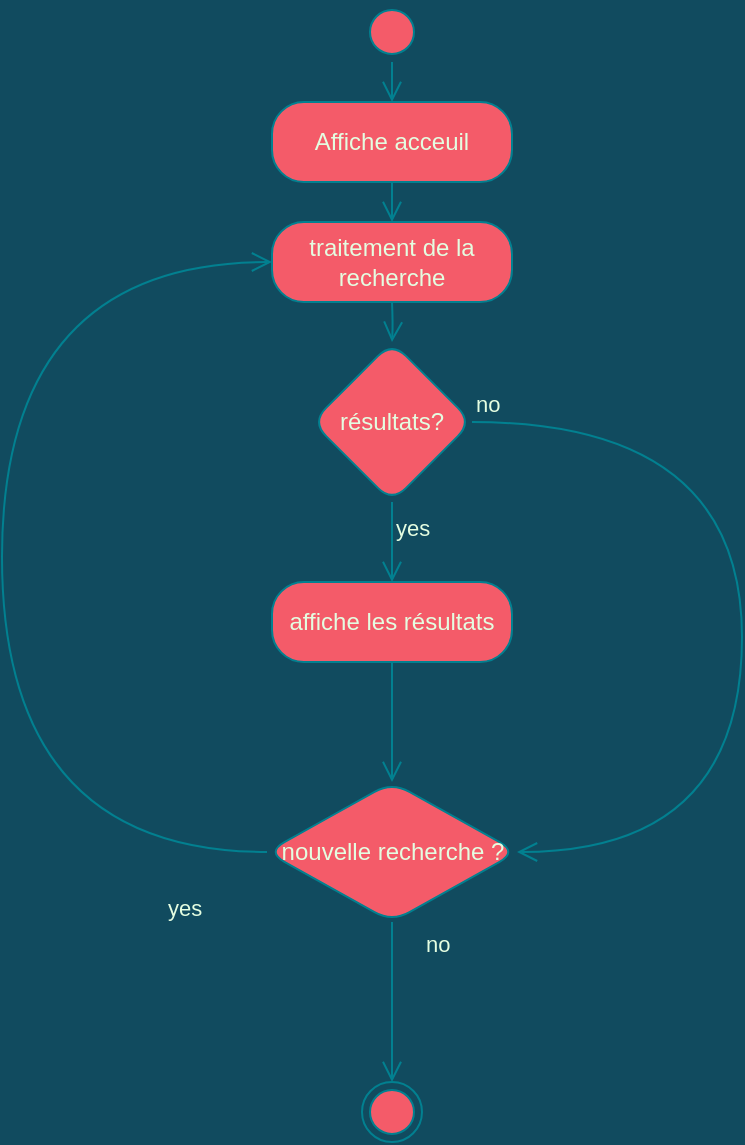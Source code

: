 <mxfile version="14.8.0" type="github">
  <diagram id="6if-rkM5jnVLLxjynNPn" name="Page-1">
    <mxGraphModel dx="846" dy="551" grid="1" gridSize="10" guides="1" tooltips="1" connect="1" arrows="1" fold="1" page="1" pageScale="1" pageWidth="850" pageHeight="1100" background="#114B5F" math="0" shadow="0">
      <root>
        <mxCell id="0" />
        <mxCell id="1" parent="0" />
        <mxCell id="GS85XFRzAfh65JmA1hJK-1" value="" style="ellipse;html=1;shape=startState;fillColor=#F45B69;strokeColor=#028090;fontColor=#E4FDE1;rounded=1;" vertex="1" parent="1">
          <mxGeometry x="360" y="30" width="30" height="30" as="geometry" />
        </mxCell>
        <mxCell id="GS85XFRzAfh65JmA1hJK-2" value="" style="edgeStyle=orthogonalEdgeStyle;html=1;verticalAlign=bottom;endArrow=open;endSize=8;strokeColor=#028090;entryX=0.5;entryY=0;entryDx=0;entryDy=0;labelBackgroundColor=#114B5F;fontColor=#E4FDE1;curved=1;" edge="1" source="GS85XFRzAfh65JmA1hJK-1" parent="1" target="GS85XFRzAfh65JmA1hJK-3">
          <mxGeometry relative="1" as="geometry">
            <mxPoint x="375" y="120" as="targetPoint" />
          </mxGeometry>
        </mxCell>
        <mxCell id="GS85XFRzAfh65JmA1hJK-3" value="Affiche acceuil" style="whiteSpace=wrap;html=1;arcSize=40;fontColor=#E4FDE1;fillColor=#F45B69;strokeColor=#028090;rounded=1;" vertex="1" parent="1">
          <mxGeometry x="315" y="80" width="120" height="40" as="geometry" />
        </mxCell>
        <mxCell id="GS85XFRzAfh65JmA1hJK-5" value="traitement de la recherche" style="whiteSpace=wrap;html=1;arcSize=40;fontColor=#E4FDE1;fillColor=#F45B69;strokeColor=#028090;rounded=1;" vertex="1" parent="1">
          <mxGeometry x="315" y="140" width="120" height="40" as="geometry" />
        </mxCell>
        <mxCell id="GS85XFRzAfh65JmA1hJK-7" value="affiche les résultats" style="whiteSpace=wrap;html=1;arcSize=40;fontColor=#E4FDE1;fillColor=#F45B69;strokeColor=#028090;rounded=1;" vertex="1" parent="1">
          <mxGeometry x="315" y="320" width="120" height="40" as="geometry" />
        </mxCell>
        <mxCell id="GS85XFRzAfh65JmA1hJK-8" value="" style="edgeStyle=orthogonalEdgeStyle;html=1;verticalAlign=bottom;endArrow=open;endSize=8;strokeColor=#028090;labelBackgroundColor=#114B5F;fontColor=#E4FDE1;curved=1;" edge="1" source="GS85XFRzAfh65JmA1hJK-7" parent="1">
          <mxGeometry relative="1" as="geometry">
            <mxPoint x="375" y="420" as="targetPoint" />
          </mxGeometry>
        </mxCell>
        <mxCell id="GS85XFRzAfh65JmA1hJK-9" value="nouvelle recherche ?" style="rhombus;whiteSpace=wrap;html=1;fillColor=#F45B69;strokeColor=#028090;fontColor=#E4FDE1;rounded=1;" vertex="1" parent="1">
          <mxGeometry x="312.5" y="420" width="125" height="70" as="geometry" />
        </mxCell>
        <mxCell id="GS85XFRzAfh65JmA1hJK-10" value="no" style="edgeStyle=orthogonalEdgeStyle;html=1;align=left;verticalAlign=bottom;endArrow=open;endSize=8;strokeColor=#028090;entryX=0.5;entryY=0;entryDx=0;entryDy=0;exitX=0.5;exitY=1;exitDx=0;exitDy=0;labelBackgroundColor=#114B5F;fontColor=#E4FDE1;curved=1;" edge="1" source="GS85XFRzAfh65JmA1hJK-9" parent="1" target="GS85XFRzAfh65JmA1hJK-13">
          <mxGeometry x="-0.5" y="15" relative="1" as="geometry">
            <mxPoint x="550" y="455" as="targetPoint" />
            <Array as="points">
              <mxPoint x="375" y="530" />
              <mxPoint x="375" y="530" />
            </Array>
            <mxPoint as="offset" />
          </mxGeometry>
        </mxCell>
        <mxCell id="GS85XFRzAfh65JmA1hJK-11" value="yes" style="edgeStyle=orthogonalEdgeStyle;html=1;align=left;verticalAlign=top;endArrow=open;endSize=8;strokeColor=#028090;entryX=0;entryY=0.5;entryDx=0;entryDy=0;exitX=0;exitY=0.5;exitDx=0;exitDy=0;labelBackgroundColor=#114B5F;fontColor=#E4FDE1;curved=1;" edge="1" source="GS85XFRzAfh65JmA1hJK-9" parent="1" target="GS85XFRzAfh65JmA1hJK-5">
          <mxGeometry x="-0.813" y="15" relative="1" as="geometry">
            <mxPoint x="375" y="520" as="targetPoint" />
            <Array as="points">
              <mxPoint x="180" y="455" />
              <mxPoint x="180" y="160" />
            </Array>
            <mxPoint x="1" as="offset" />
          </mxGeometry>
        </mxCell>
        <mxCell id="GS85XFRzAfh65JmA1hJK-13" value="" style="ellipse;html=1;shape=endState;fillColor=#F45B69;strokeColor=#028090;fontColor=#E4FDE1;rounded=1;" vertex="1" parent="1">
          <mxGeometry x="360" y="570" width="30" height="30" as="geometry" />
        </mxCell>
        <mxCell id="GS85XFRzAfh65JmA1hJK-16" value="" style="edgeStyle=orthogonalEdgeStyle;html=1;verticalAlign=bottom;endArrow=open;endSize=8;strokeColor=#028090;exitX=0.5;exitY=1;exitDx=0;exitDy=0;entryX=0.5;entryY=0;entryDx=0;entryDy=0;labelBackgroundColor=#114B5F;fontColor=#E4FDE1;curved=1;" edge="1" parent="1" source="GS85XFRzAfh65JmA1hJK-3" target="GS85XFRzAfh65JmA1hJK-5">
          <mxGeometry relative="1" as="geometry">
            <mxPoint x="385" y="430" as="targetPoint" />
            <mxPoint x="385" y="370" as="sourcePoint" />
          </mxGeometry>
        </mxCell>
        <mxCell id="GS85XFRzAfh65JmA1hJK-17" value="résultats?" style="rhombus;whiteSpace=wrap;html=1;fillColor=#F45B69;strokeColor=#028090;fontColor=#E4FDE1;rounded=1;" vertex="1" parent="1">
          <mxGeometry x="335" y="200" width="80" height="80" as="geometry" />
        </mxCell>
        <mxCell id="GS85XFRzAfh65JmA1hJK-18" value="no" style="edgeStyle=orthogonalEdgeStyle;html=1;align=left;verticalAlign=bottom;endArrow=open;endSize=8;strokeColor=#028090;entryX=1;entryY=0.5;entryDx=0;entryDy=0;labelBackgroundColor=#114B5F;fontColor=#E4FDE1;curved=1;" edge="1" source="GS85XFRzAfh65JmA1hJK-17" parent="1" target="GS85XFRzAfh65JmA1hJK-9">
          <mxGeometry x="-1" relative="1" as="geometry">
            <mxPoint x="510" y="220" as="targetPoint" />
            <Array as="points">
              <mxPoint x="550" y="240" />
              <mxPoint x="550" y="455" />
            </Array>
          </mxGeometry>
        </mxCell>
        <mxCell id="GS85XFRzAfh65JmA1hJK-19" value="yes" style="edgeStyle=orthogonalEdgeStyle;html=1;align=left;verticalAlign=top;endArrow=open;endSize=8;strokeColor=#028090;labelBackgroundColor=#114B5F;fontColor=#E4FDE1;curved=1;" edge="1" source="GS85XFRzAfh65JmA1hJK-17" parent="1">
          <mxGeometry x="-1" relative="1" as="geometry">
            <mxPoint x="375" y="320" as="targetPoint" />
          </mxGeometry>
        </mxCell>
        <mxCell id="GS85XFRzAfh65JmA1hJK-20" value="" style="edgeStyle=orthogonalEdgeStyle;html=1;verticalAlign=bottom;endArrow=open;endSize=8;strokeColor=#028090;entryX=0.5;entryY=0;entryDx=0;entryDy=0;labelBackgroundColor=#114B5F;fontColor=#E4FDE1;curved=1;" edge="1" parent="1" target="GS85XFRzAfh65JmA1hJK-17">
          <mxGeometry relative="1" as="geometry">
            <mxPoint x="385" y="150" as="targetPoint" />
            <mxPoint x="375" y="180" as="sourcePoint" />
          </mxGeometry>
        </mxCell>
      </root>
    </mxGraphModel>
  </diagram>
</mxfile>
